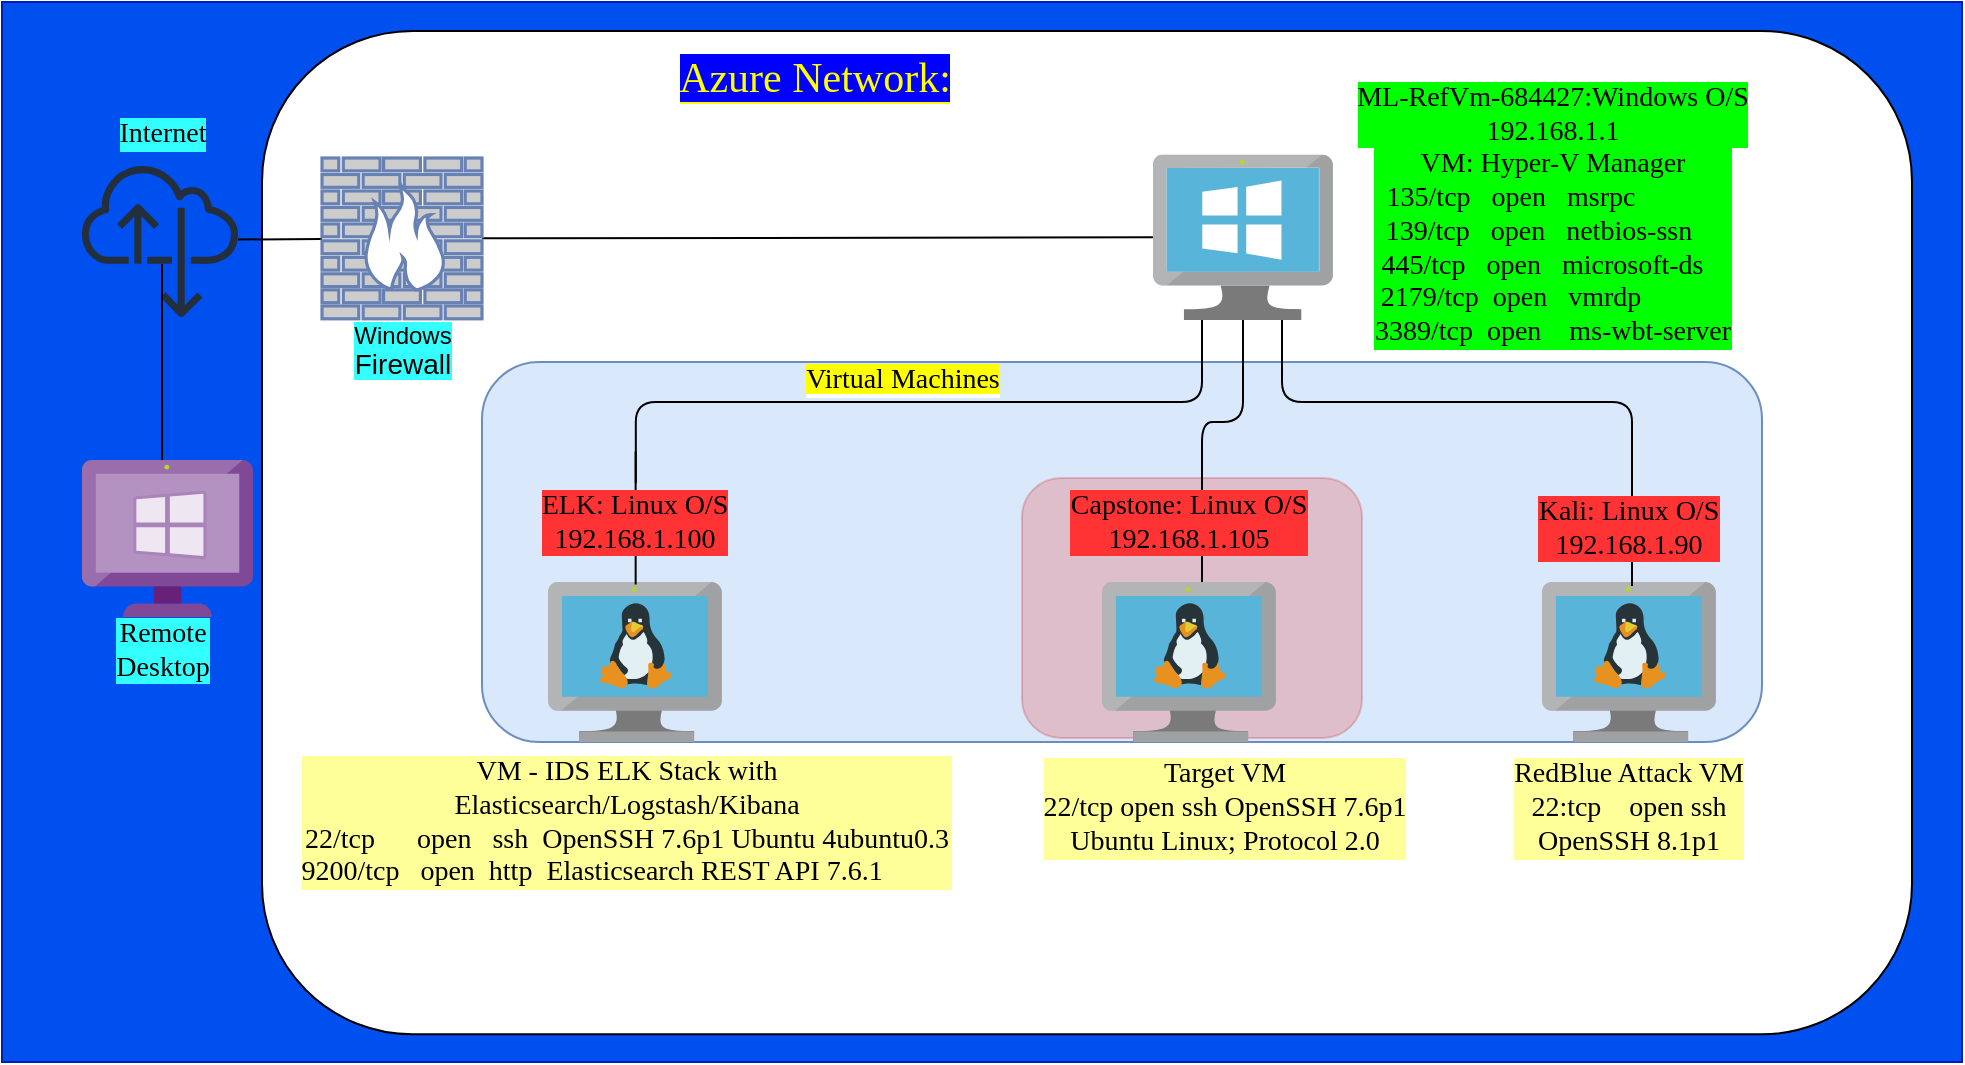 <mxfile version="17.4.1" type="github">
  <diagram id="ZCgb6ObB1_aWpV4EeQwM" name="Page-1">
    <mxGraphModel dx="1127" dy="870" grid="1" gridSize="10" guides="1" tooltips="1" connect="1" arrows="1" fold="1" page="1" pageScale="1" pageWidth="1100" pageHeight="850" math="0" shadow="0">
      <root>
        <mxCell id="0" />
        <mxCell id="1" parent="0" />
        <mxCell id="qWNLBckgJxY5MX7CqJOy-32" value="" style="whiteSpace=wrap;html=1;rounded=0;fillColor=#0050ef;fontColor=#ffffff;strokeColor=#001DBC;" parent="1" vertex="1">
          <mxGeometry x="60" y="80" width="980" height="530" as="geometry" />
        </mxCell>
        <mxCell id="qWNLBckgJxY5MX7CqJOy-31" value="" style="whiteSpace=wrap;html=1;rounded=1;" parent="1" vertex="1">
          <mxGeometry x="190" y="94.48" width="825" height="501.68" as="geometry" />
        </mxCell>
        <mxCell id="_qA412NhqMUEU6ro4zCR-14" value="" style="whiteSpace=wrap;html=1;labelBackgroundColor=#00FF00;fontFamily=Tahoma;fontSize=14;rounded=1;fillColor=#dae8fc;strokeColor=#6c8ebf;" vertex="1" parent="1">
          <mxGeometry x="300" y="260" width="640" height="190" as="geometry" />
        </mxCell>
        <mxCell id="_qA412NhqMUEU6ro4zCR-18" value="" style="whiteSpace=wrap;html=1;rounded=1;labelBackgroundColor=#FFCCCC;fontFamily=Tahoma;fontSize=14;fillColor=#e51400;fontColor=#ffffff;strokeColor=#B20000;opacity=20;" vertex="1" parent="1">
          <mxGeometry x="570" y="318" width="170" height="130" as="geometry" />
        </mxCell>
        <mxCell id="qWNLBckgJxY5MX7CqJOy-9" value="" style="sketch=0;aspect=fixed;html=1;points=[];align=center;image;fontSize=12;image=img/lib/mscae/VM_Linux.svg;" parent="1" vertex="1">
          <mxGeometry x="830" y="370" width="86.96" height="80" as="geometry" />
        </mxCell>
        <mxCell id="qWNLBckgJxY5MX7CqJOy-2" value="" style="sketch=0;aspect=fixed;html=1;points=[];align=center;image;fontSize=12;image=img/lib/mscae/VM_Linux.svg;" parent="1" vertex="1">
          <mxGeometry x="333" y="370" width="86.96" height="80" as="geometry" />
        </mxCell>
        <mxCell id="qWNLBckgJxY5MX7CqJOy-23" style="edgeStyle=orthogonalEdgeStyle;rounded=1;orthogonalLoop=1;jettySize=auto;html=1;entryX=0.504;entryY=0.015;entryDx=0;entryDy=0;entryPerimeter=0;endArrow=none;endFill=0;startArrow=none;" parent="1" source="qWNLBckgJxY5MX7CqJOy-40" target="qWNLBckgJxY5MX7CqJOy-2" edge="1">
          <mxGeometry relative="1" as="geometry">
            <Array as="points">
              <mxPoint x="377" y="300" />
            </Array>
          </mxGeometry>
        </mxCell>
        <mxCell id="qWNLBckgJxY5MX7CqJOy-24" style="edgeStyle=orthogonalEdgeStyle;rounded=1;orthogonalLoop=1;jettySize=auto;html=1;entryX=0.522;entryY=0.025;entryDx=0;entryDy=0;entryPerimeter=0;endArrow=none;endFill=0;" parent="1" source="qWNLBckgJxY5MX7CqJOy-3" target="qWNLBckgJxY5MX7CqJOy-9" edge="1">
          <mxGeometry relative="1" as="geometry">
            <Array as="points">
              <mxPoint x="700" y="280" />
              <mxPoint x="875" y="280" />
              <mxPoint x="875" y="372" />
            </Array>
          </mxGeometry>
        </mxCell>
        <mxCell id="qWNLBckgJxY5MX7CqJOy-37" style="edgeStyle=orthogonalEdgeStyle;rounded=1;orthogonalLoop=1;jettySize=auto;html=1;fontFamily=Tahoma;fontSize=14;endArrow=none;endFill=0;" parent="1" source="qWNLBckgJxY5MX7CqJOy-3" target="qWNLBckgJxY5MX7CqJOy-8" edge="1">
          <mxGeometry relative="1" as="geometry">
            <Array as="points">
              <mxPoint x="681" y="290" />
              <mxPoint x="660" y="290" />
            </Array>
          </mxGeometry>
        </mxCell>
        <mxCell id="_qA412NhqMUEU6ro4zCR-13" style="edgeStyle=none;rounded=0;orthogonalLoop=1;jettySize=auto;html=1;fontFamily=Tahoma;fontSize=14;endArrow=none;endFill=0;" edge="1" parent="1" source="qWNLBckgJxY5MX7CqJOy-3" target="qWNLBckgJxY5MX7CqJOy-5">
          <mxGeometry relative="1" as="geometry" />
        </mxCell>
        <mxCell id="qWNLBckgJxY5MX7CqJOy-3" value="" style="sketch=0;aspect=fixed;html=1;points=[];align=center;image;fontSize=12;image=img/lib/mscae/VirtualMachineWindows.svg;" parent="1" vertex="1">
          <mxGeometry x="635.48" y="156.2" width="90" height="82.8" as="geometry" />
        </mxCell>
        <mxCell id="qWNLBckgJxY5MX7CqJOy-21" style="edgeStyle=none;rounded=0;orthogonalLoop=1;jettySize=auto;html=1;endArrow=none;endFill=0;" parent="1" source="qWNLBckgJxY5MX7CqJOy-5" target="qWNLBckgJxY5MX7CqJOy-7" edge="1">
          <mxGeometry relative="1" as="geometry" />
        </mxCell>
        <mxCell id="qWNLBckgJxY5MX7CqJOy-5" value="" style="fontColor=#0066CC;verticalAlign=top;verticalLabelPosition=bottom;labelPosition=center;align=center;html=1;outlineConnect=0;fillColor=#CCCCCC;strokeColor=#6881B3;gradientColor=none;gradientDirection=north;strokeWidth=2;shape=mxgraph.networks.firewall;" parent="1" vertex="1">
          <mxGeometry x="220" y="158" width="80" height="80.4" as="geometry" />
        </mxCell>
        <mxCell id="qWNLBckgJxY5MX7CqJOy-7" value="" style="sketch=0;outlineConnect=0;fontColor=#232F3E;gradientColor=none;fillColor=#232F3D;strokeColor=none;dashed=0;verticalLabelPosition=bottom;verticalAlign=top;align=center;html=1;fontSize=12;fontStyle=0;aspect=fixed;pointerEvents=1;shape=mxgraph.aws4.internet_alt22;" parent="1" vertex="1">
          <mxGeometry x="100" y="160" width="78" height="78" as="geometry" />
        </mxCell>
        <mxCell id="qWNLBckgJxY5MX7CqJOy-8" value="" style="sketch=0;aspect=fixed;html=1;points=[];align=center;image;fontSize=12;image=img/lib/mscae/VM_Linux.svg;" parent="1" vertex="1">
          <mxGeometry x="610" y="370" width="86.96" height="80" as="geometry" />
        </mxCell>
        <mxCell id="qWNLBckgJxY5MX7CqJOy-29" style="edgeStyle=none;rounded=1;orthogonalLoop=1;jettySize=auto;html=1;endArrow=none;endFill=0;exitX=0.48;exitY=0;exitDx=0;exitDy=0;exitPerimeter=0;" parent="1" edge="1">
          <mxGeometry relative="1" as="geometry">
            <mxPoint x="140.03" y="309" as="sourcePoint" />
            <mxPoint x="140" y="211" as="targetPoint" />
          </mxGeometry>
        </mxCell>
        <mxCell id="qWNLBckgJxY5MX7CqJOy-22" value="" style="sketch=0;aspect=fixed;html=1;points=[];align=center;image;fontSize=12;image=img/lib/mscae/VM_Windows_Non_Azure.svg;" parent="1" vertex="1">
          <mxGeometry x="100" y="309" width="85.48" height="78.64" as="geometry" />
        </mxCell>
        <mxCell id="qWNLBckgJxY5MX7CqJOy-33" value="&lt;p style=&quot;line-height: 0.8&quot;&gt;&lt;/p&gt;&lt;div&gt;&lt;span style=&quot;background-color: rgb(51 , 255 , 255) ; line-height: 1&quot;&gt;Windows&lt;/span&gt;&lt;/div&gt;&lt;div&gt;&lt;span style=&quot;background-color: rgb(51 , 255 , 255) ; line-height: 1 ; font-size: 14px&quot;&gt;Firewall&lt;br&gt;&lt;/span&gt;&lt;/div&gt;&lt;p&gt;&lt;/p&gt;" style="text;html=1;resizable=0;autosize=1;align=center;verticalAlign=middle;points=[];fillColor=none;strokeColor=none;rounded=0;" parent="1" vertex="1">
          <mxGeometry x="230" y="224" width="60" height="60" as="geometry" />
        </mxCell>
        <mxCell id="qWNLBckgJxY5MX7CqJOy-34" value="Internet" style="text;html=1;resizable=0;autosize=1;align=center;verticalAlign=middle;points=[];fillColor=none;strokeColor=none;rounded=0;labelBackgroundColor=#33FFFF;fontFamily=Tahoma;fontSize=14;" parent="1" vertex="1">
          <mxGeometry x="105" y="136.2" width="70" height="20" as="geometry" />
        </mxCell>
        <mxCell id="qWNLBckgJxY5MX7CqJOy-36" value="&lt;div&gt;Remote&lt;/div&gt;&lt;div&gt;Desktop&lt;br&gt;&lt;/div&gt;" style="text;html=1;resizable=0;autosize=1;align=center;verticalAlign=middle;points=[];fillColor=none;strokeColor=none;rounded=0;labelBackgroundColor=#33FFFF;fontFamily=Tahoma;fontSize=14;" parent="1" vertex="1">
          <mxGeometry x="105" y="384" width="70" height="40" as="geometry" />
        </mxCell>
        <mxCell id="qWNLBckgJxY5MX7CqJOy-39" value="&lt;div&gt;Kali: Linux O/S&lt;/div&gt;&lt;div&gt;192.168.1.90&lt;br&gt;&lt;/div&gt;" style="text;html=1;resizable=0;autosize=1;align=center;verticalAlign=middle;points=[];fillColor=none;strokeColor=none;rounded=0;labelBackgroundColor=#FF3333;fontFamily=Tahoma;fontSize=14;" parent="1" vertex="1">
          <mxGeometry x="818.48" y="323" width="110" height="40" as="geometry" />
        </mxCell>
        <mxCell id="qWNLBckgJxY5MX7CqJOy-41" value="&lt;div&gt;Capstone: Linux O/S&lt;/div&gt;&lt;div&gt;192.168.1.105&lt;br&gt;&lt;/div&gt;" style="text;html=1;resizable=0;autosize=1;align=center;verticalAlign=middle;points=[];fillColor=none;strokeColor=none;rounded=0;labelBackgroundColor=#FF3333;fontFamily=Tahoma;fontSize=14;" parent="1" vertex="1">
          <mxGeometry x="583.48" y="320" width="140" height="40" as="geometry" />
        </mxCell>
        <mxCell id="qWNLBckgJxY5MX7CqJOy-42" value="&lt;div&gt;&lt;span&gt;Target VM&lt;br&gt;&lt;/span&gt;&lt;/div&gt;&lt;div&gt;&lt;span&gt;22/tcp open ssh OpenSSH 7.6p1&lt;/span&gt;&lt;/div&gt;&lt;div&gt;&lt;span&gt;Ubuntu Linux; Protocol 2.0&lt;br&gt;&lt;/span&gt;&lt;/div&gt;&lt;div&gt;&lt;span&gt;&lt;/span&gt;&lt;/div&gt;" style="text;html=1;resizable=0;autosize=1;align=center;verticalAlign=middle;points=[];fillColor=none;strokeColor=none;rounded=0;labelBackgroundColor=#FFFF99;fontFamily=Tahoma;fontSize=14;" parent="1" vertex="1">
          <mxGeometry x="566.48" y="453" width="210" height="60" as="geometry" />
        </mxCell>
        <mxCell id="_qA412NhqMUEU6ro4zCR-1" value="&lt;div&gt;VM - IDS ELK Stack with &lt;br&gt;&lt;/div&gt;&lt;div&gt;Elasticsearch/Logstash/Kibana&lt;/div&gt;&lt;div&gt;22/tcp&lt;span style=&quot;white-space: pre&quot;&gt;     &lt;/span&gt; open &lt;span style=&quot;white-space: pre&quot;&gt;  ssh  &lt;/span&gt;&lt;span style=&quot;white-space: pre&quot;&gt;&lt;/span&gt;OpenSSH 7.6p1 Ubuntu 4ubuntu0.3 &lt;br&gt;&lt;/div&gt;&lt;div&gt;9200/tcp &amp;nbsp; open &lt;span style=&quot;white-space: pre&quot;&gt; http&lt;/span&gt;&amp;nbsp; Elasticsearch REST API 7.6.1&amp;nbsp; &amp;nbsp;&amp;nbsp;&amp;nbsp;&amp;nbsp;&amp;nbsp;&amp;nbsp;&amp;nbsp;&amp;nbsp; &lt;br&gt;&lt;/div&gt;" style="text;html=1;resizable=0;autosize=1;align=center;verticalAlign=middle;points=[];fillColor=none;strokeColor=none;rounded=0;labelBackgroundColor=#FFFF99;fontSize=14;fontFamily=Tahoma;" vertex="1" parent="1">
          <mxGeometry x="182" y="455" width="380" height="70" as="geometry" />
        </mxCell>
        <mxCell id="qWNLBckgJxY5MX7CqJOy-40" value="&lt;div&gt;ELK: Linux O/S&lt;/div&gt;&lt;div&gt;192.168.1.100&lt;br&gt;&lt;/div&gt;" style="text;html=1;resizable=0;autosize=1;align=center;verticalAlign=middle;points=[];fillColor=none;strokeColor=none;rounded=0;labelBackgroundColor=#FF3333;fontFamily=Tahoma;fontSize=14;" parent="1" vertex="1">
          <mxGeometry x="321.48" y="320" width="110" height="40" as="geometry" />
        </mxCell>
        <mxCell id="_qA412NhqMUEU6ro4zCR-3" value="" style="edgeStyle=orthogonalEdgeStyle;rounded=1;orthogonalLoop=1;jettySize=auto;html=1;entryX=0.504;entryY=0.015;entryDx=0;entryDy=0;entryPerimeter=0;endArrow=none;endFill=0;" edge="1" parent="1" source="qWNLBckgJxY5MX7CqJOy-3" target="qWNLBckgJxY5MX7CqJOy-40">
          <mxGeometry relative="1" as="geometry">
            <Array as="points">
              <mxPoint x="660" y="280" />
              <mxPoint x="377" y="280" />
            </Array>
            <mxPoint x="660" y="239" as="sourcePoint" />
            <mxPoint x="376.828" y="371.2" as="targetPoint" />
          </mxGeometry>
        </mxCell>
        <mxCell id="_qA412NhqMUEU6ro4zCR-9" value="&lt;div&gt;RedBlue Attack VM&lt;/div&gt;&lt;div&gt;22:tcp&amp;nbsp;&amp;nbsp;&amp;nbsp; open&lt;span style=&quot;white-space: pre&quot;&gt;	&lt;/span&gt;ssh&lt;/div&gt;&lt;div&gt;OpenSSH 8.1p1 &lt;br&gt;&lt;/div&gt;" style="text;html=1;resizable=0;autosize=1;align=center;verticalAlign=middle;points=[];fillColor=none;strokeColor=none;rounded=0;labelBackgroundColor=#FFFF99;fontFamily=Tahoma;fontSize=14;" vertex="1" parent="1">
          <mxGeometry x="803.48" y="453" width="140" height="60" as="geometry" />
        </mxCell>
        <mxCell id="_qA412NhqMUEU6ro4zCR-11" value="&lt;div&gt;ML-RefVm-684427:Windows O/S&lt;/div&gt;&lt;div&gt;192.168.1.1&lt;br&gt;&lt;/div&gt;" style="text;html=1;resizable=0;autosize=1;align=center;verticalAlign=middle;points=[];fillColor=none;strokeColor=none;rounded=0;labelBackgroundColor=#00FF00;fontFamily=Tahoma;fontSize=14;" vertex="1" parent="1">
          <mxGeometry x="725" y="116" width="220" height="40" as="geometry" />
        </mxCell>
        <mxCell id="_qA412NhqMUEU6ro4zCR-12" value="&lt;div&gt;VM: Hyper-V Manager&lt;br&gt;&lt;/div&gt;&lt;div&gt;135/tcp&amp;nbsp;&amp;nbsp; open&amp;nbsp;&amp;nbsp; msrpc&amp;nbsp; &amp;nbsp;&amp;nbsp;&amp;nbsp;&amp;nbsp;&amp;nbsp;&amp;nbsp;&amp;nbsp;&amp;nbsp;&amp;nbsp;&amp;nbsp; &lt;br&gt;&lt;/div&gt;&lt;div&gt;139/tcp&amp;nbsp;&amp;nbsp; open&amp;nbsp;&amp;nbsp; netbios-ssn&amp;nbsp;&amp;nbsp;&amp;nbsp;&amp;nbsp; &lt;br&gt;&lt;/div&gt;&lt;div&gt;445/tcp&amp;nbsp;&amp;nbsp; open&amp;nbsp;&amp;nbsp; microsoft-ds &amp;nbsp;&amp;nbsp; &lt;br&gt;&lt;/div&gt;&lt;div&gt;2179/tcp&amp;nbsp; open &amp;nbsp; vmrdp&amp;nbsp;&amp;nbsp;&amp;nbsp; &amp;nbsp;&amp;nbsp; &amp;nbsp;&amp;nbsp;&amp;nbsp;&amp;nbsp;&amp;nbsp; &lt;br&gt;&lt;/div&gt;&lt;div&gt;3389/tcp&amp;nbsp; open&amp;nbsp;&amp;nbsp;&amp;nbsp; ms-wbt-server&lt;br&gt;&lt;/div&gt;" style="text;html=1;resizable=0;autosize=1;align=center;verticalAlign=middle;points=[];fillColor=none;strokeColor=none;rounded=0;labelBackgroundColor=#00FF00;fontFamily=Tahoma;fontSize=14;" vertex="1" parent="1">
          <mxGeometry x="725" y="148" width="220" height="110" as="geometry" />
        </mxCell>
        <mxCell id="_qA412NhqMUEU6ro4zCR-15" value="&lt;span style=&quot;background-color: rgb(255 , 255 , 0)&quot;&gt;Virtual Machines&lt;/span&gt;" style="text;html=1;resizable=0;autosize=1;align=center;verticalAlign=middle;points=[];fillColor=none;strokeColor=none;rounded=0;labelBackgroundColor=#FFFFFF;fontFamily=Tahoma;fontSize=14;opacity=0;" vertex="1" parent="1">
          <mxGeometry x="450" y="259" width="120" height="20" as="geometry" />
        </mxCell>
        <mxCell id="_qA412NhqMUEU6ro4zCR-19" value="&lt;span style=&quot;background-color: rgb(0, 0, 255); font-size: 21px;&quot;&gt;Azure Network:&lt;br style=&quot;font-size: 21px;&quot;&gt;&lt;/span&gt;" style="text;html=1;resizable=0;autosize=1;align=center;verticalAlign=middle;points=[];fillColor=none;strokeColor=none;rounded=0;labelBackgroundColor=#FFFF00;fontFamily=Tahoma;fontSize=21;opacity=0;fontColor=#FFFF00;" vertex="1" parent="1">
          <mxGeometry x="386" y="103" width="160" height="30" as="geometry" />
        </mxCell>
      </root>
    </mxGraphModel>
  </diagram>
</mxfile>
